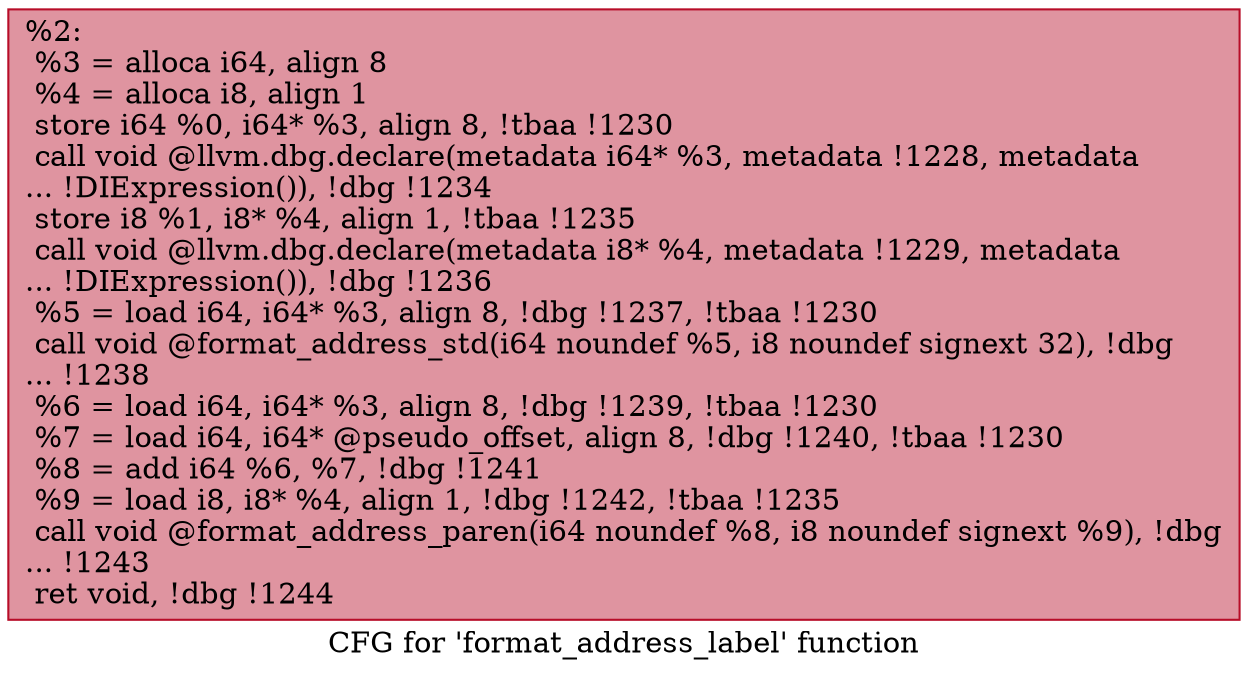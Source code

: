 digraph "CFG for 'format_address_label' function" {
	label="CFG for 'format_address_label' function";

	Node0x9ae2a0 [shape=record,color="#b70d28ff", style=filled, fillcolor="#b70d2870",label="{%2:\l  %3 = alloca i64, align 8\l  %4 = alloca i8, align 1\l  store i64 %0, i64* %3, align 8, !tbaa !1230\l  call void @llvm.dbg.declare(metadata i64* %3, metadata !1228, metadata\l... !DIExpression()), !dbg !1234\l  store i8 %1, i8* %4, align 1, !tbaa !1235\l  call void @llvm.dbg.declare(metadata i8* %4, metadata !1229, metadata\l... !DIExpression()), !dbg !1236\l  %5 = load i64, i64* %3, align 8, !dbg !1237, !tbaa !1230\l  call void @format_address_std(i64 noundef %5, i8 noundef signext 32), !dbg\l... !1238\l  %6 = load i64, i64* %3, align 8, !dbg !1239, !tbaa !1230\l  %7 = load i64, i64* @pseudo_offset, align 8, !dbg !1240, !tbaa !1230\l  %8 = add i64 %6, %7, !dbg !1241\l  %9 = load i8, i8* %4, align 1, !dbg !1242, !tbaa !1235\l  call void @format_address_paren(i64 noundef %8, i8 noundef signext %9), !dbg\l... !1243\l  ret void, !dbg !1244\l}"];
}
